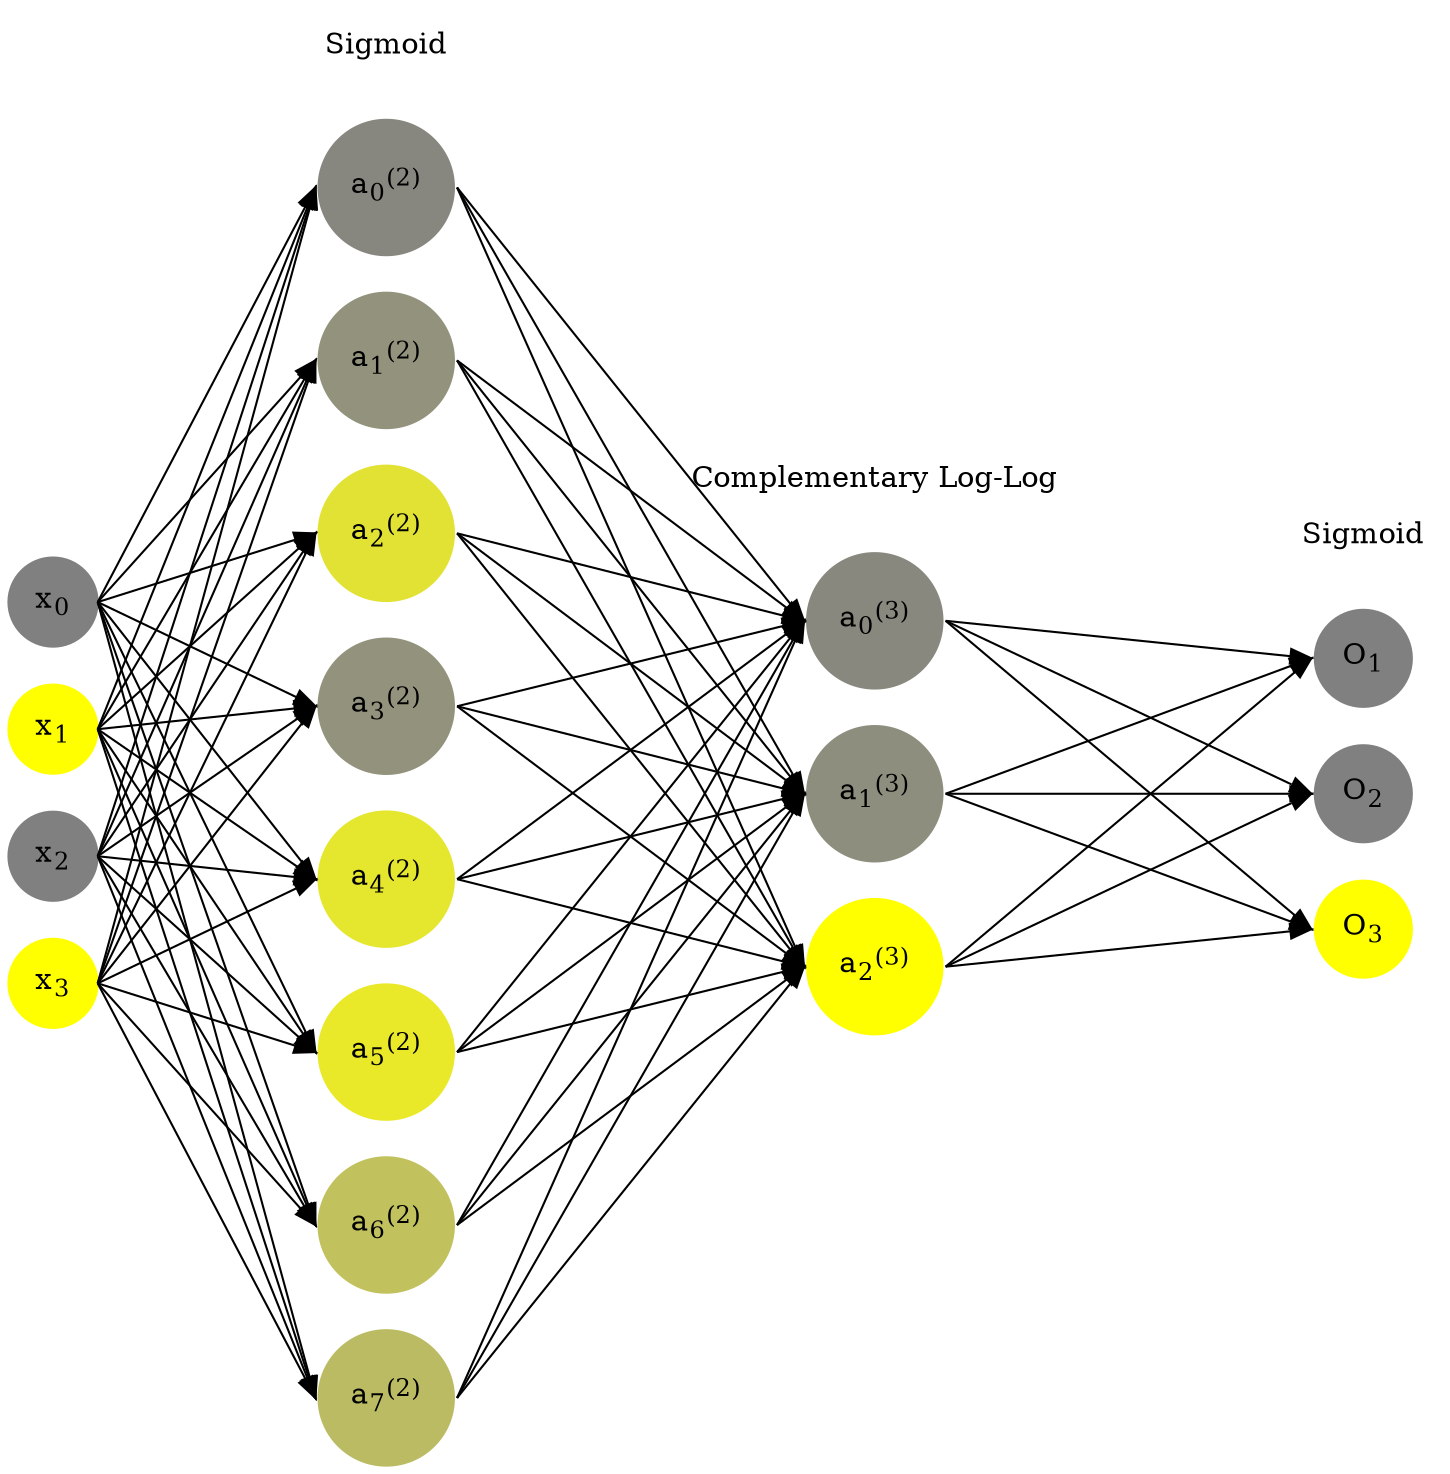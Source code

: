 digraph G {
	rankdir = LR;
	splines=false;
	edge[style=invis];
	ranksep= 1.4;
	{
	node [shape=circle, color="0.1667, 0.0, 0.5", style=filled, fillcolor="0.1667, 0.0, 0.5"];
	x0 [label=<x<sub>0</sub>>];
	}
	{
	node [shape=circle, color="0.1667, 1.0, 1.0", style=filled, fillcolor="0.1667, 1.0, 1.0"];
	x1 [label=<x<sub>1</sub>>];
	}
	{
	node [shape=circle, color="0.1667, 0.0, 0.5", style=filled, fillcolor="0.1667, 0.0, 0.5"];
	x2 [label=<x<sub>2</sub>>];
	}
	{
	node [shape=circle, color="0.1667, 1.0, 1.0", style=filled, fillcolor="0.1667, 1.0, 1.0"];
	x3 [label=<x<sub>3</sub>>];
	}
	{
	node [shape=circle, color="0.1667, 0.061641, 0.530821", style=filled, fillcolor="0.1667, 0.061641, 0.530821"];
	a02 [label=<a<sub>0</sub><sup>(2)</sup>>];
	}
	{
	node [shape=circle, color="0.1667, 0.143793, 0.571896", style=filled, fillcolor="0.1667, 0.143793, 0.571896"];
	a12 [label=<a<sub>1</sub><sup>(2)</sup>>];
	}
	{
	node [shape=circle, color="0.1667, 0.766645, 0.883323", style=filled, fillcolor="0.1667, 0.766645, 0.883323"];
	a22 [label=<a<sub>2</sub><sup>(2)</sup>>];
	}
	{
	node [shape=circle, color="0.1667, 0.147555, 0.573778", style=filled, fillcolor="0.1667, 0.147555, 0.573778"];
	a32 [label=<a<sub>3</sub><sup>(2)</sup>>];
	}
	{
	node [shape=circle, color="0.1667, 0.796918, 0.898459", style=filled, fillcolor="0.1667, 0.796918, 0.898459"];
	a42 [label=<a<sub>4</sub><sup>(2)</sup>>];
	}
	{
	node [shape=circle, color="0.1667, 0.823646, 0.911823", style=filled, fillcolor="0.1667, 0.823646, 0.911823"];
	a52 [label=<a<sub>5</sub><sup>(2)</sup>>];
	}
	{
	node [shape=circle, color="0.1667, 0.508475, 0.754238", style=filled, fillcolor="0.1667, 0.508475, 0.754238"];
	a62 [label=<a<sub>6</sub><sup>(2)</sup>>];
	}
	{
	node [shape=circle, color="0.1667, 0.465186, 0.732593", style=filled, fillcolor="0.1667, 0.465186, 0.732593"];
	a72 [label=<a<sub>7</sub><sup>(2)</sup>>];
	}
	{
	node [shape=circle, color="0.1667, 0.063612, 0.531806", style=filled, fillcolor="0.1667, 0.063612, 0.531806"];
	a03 [label=<a<sub>0</sub><sup>(3)</sup>>];
	}
	{
	node [shape=circle, color="0.1667, 0.109777, 0.554889", style=filled, fillcolor="0.1667, 0.109777, 0.554889"];
	a13 [label=<a<sub>1</sub><sup>(3)</sup>>];
	}
	{
	node [shape=circle, color="0.1667, 0.999982, 0.999991", style=filled, fillcolor="0.1667, 0.999982, 0.999991"];
	a23 [label=<a<sub>2</sub><sup>(3)</sup>>];
	}
	{
	node [shape=circle, color="0.1667, 0.0, 0.5", style=filled, fillcolor="0.1667, 0.0, 0.5"];
	O1 [label=<O<sub>1</sub>>];
	}
	{
	node [shape=circle, color="0.1667, 0.0, 0.5", style=filled, fillcolor="0.1667, 0.0, 0.5"];
	O2 [label=<O<sub>2</sub>>];
	}
	{
	node [shape=circle, color="0.1667, 1.0, 1.0", style=filled, fillcolor="0.1667, 1.0, 1.0"];
	O3 [label=<O<sub>3</sub>>];
	}
	{
	rank=same;
	x0->x1->x2->x3;
	}
	{
	rank=same;
	a02->a12->a22->a32->a42->a52->a62->a72;
	}
	{
	rank=same;
	a03->a13->a23;
	}
	{
	rank=same;
	O1->O2->O3;
	}
	l1 [shape=plaintext,label="Sigmoid"];
	l1->a02;
	{rank=same; l1;a02};
	l2 [shape=plaintext,label="Complementary Log-Log"];
	l2->a03;
	{rank=same; l2;a03};
	l3 [shape=plaintext,label="Sigmoid"];
	l3->O1;
	{rank=same; l3;O1};
edge[style=solid, tailport=e, headport=w];
	{x0;x1;x2;x3} -> {a02;a12;a22;a32;a42;a52;a62;a72};
	{a02;a12;a22;a32;a42;a52;a62;a72} -> {a03;a13;a23};
	{a03;a13;a23} -> {O1,O2,O3};
}